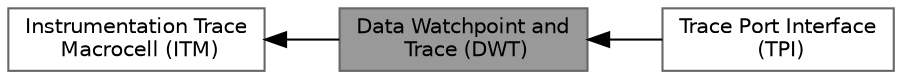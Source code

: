 digraph "Data Watchpoint and Trace (DWT)"
{
 // LATEX_PDF_SIZE
  bgcolor="transparent";
  edge [fontname=Helvetica,fontsize=10,labelfontname=Helvetica,labelfontsize=10];
  node [fontname=Helvetica,fontsize=10,shape=box,height=0.2,width=0.4];
  rankdir=LR;
  Node1 [id="Node000001",label="Data Watchpoint and\l Trace (DWT)",height=0.2,width=0.4,color="gray40", fillcolor="grey60", style="filled", fontcolor="black",tooltip="Type definitions for the Data Watchpoint and Trace (DWT)"];
  Node2 [id="Node000002",label="Instrumentation Trace\l Macrocell (ITM)",height=0.2,width=0.4,color="grey40", fillcolor="white", style="filled",URL="$group___c_m_s_i_s___i_t_m.html",tooltip="Type definitions for the Instrumentation Trace Macrocell (ITM)"];
  Node3 [id="Node000003",label="Trace Port Interface\l (TPI)",height=0.2,width=0.4,color="grey40", fillcolor="white", style="filled",URL="$group___c_m_s_i_s___t_p_i.html",tooltip="Type definitions for the Trace Port Interface (TPI)"];
  Node2->Node1 [shape=plaintext, dir="back", style="solid"];
  Node1->Node3 [shape=plaintext, dir="back", style="solid"];
}
